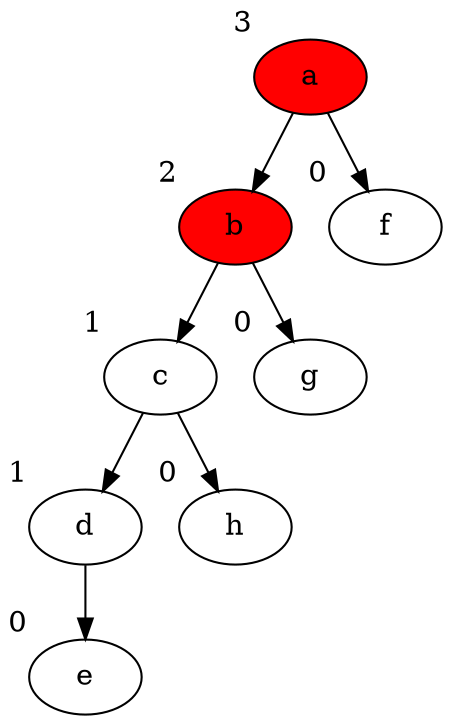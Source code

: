 strict digraph {
    a [xlabel = "3", style=filled, fillcolor=red];
    b [xlabel = "2", style=filled, fillcolor=red];
    c [xlabel = "1"];
    d [xlabel = "1"];
    e [xlabel = "0"];
    f [xlabel = "0"];
    g [xlabel = "0"];
    h [xlabel = "0"];
    a -> b;
    b -> c;
    c -> d;
    d -> e;
    a -> f;
    b -> g;
    c -> h;
}
